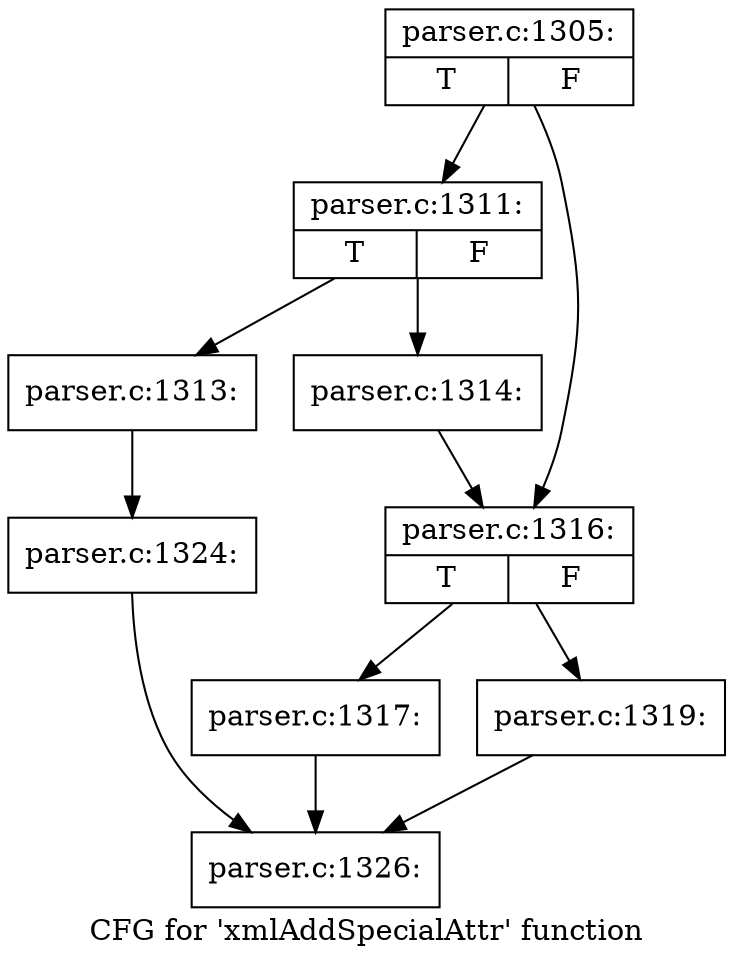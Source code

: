 digraph "CFG for 'xmlAddSpecialAttr' function" {
	label="CFG for 'xmlAddSpecialAttr' function";

	Node0x60be530 [shape=record,label="{parser.c:1305:|{<s0>T|<s1>F}}"];
	Node0x60be530 -> Node0x60bea90;
	Node0x60be530 -> Node0x60cf610;
	Node0x60bea90 [shape=record,label="{parser.c:1311:|{<s0>T|<s1>F}}"];
	Node0x60bea90 -> Node0x60cff10;
	Node0x60bea90 -> Node0x60cff60;
	Node0x60cff10 [shape=record,label="{parser.c:1313:}"];
	Node0x60cff10 -> Node0x60d0280;
	Node0x60cff60 [shape=record,label="{parser.c:1314:}"];
	Node0x60cff60 -> Node0x60cf610;
	Node0x60cf610 [shape=record,label="{parser.c:1316:|{<s0>T|<s1>F}}"];
	Node0x60cf610 -> Node0x60d0da0;
	Node0x60cf610 -> Node0x60d0df0;
	Node0x60d0da0 [shape=record,label="{parser.c:1317:}"];
	Node0x60d0da0 -> Node0x60c2dd0;
	Node0x60d0df0 [shape=record,label="{parser.c:1319:}"];
	Node0x60d0df0 -> Node0x60c2dd0;
	Node0x60d0280 [shape=record,label="{parser.c:1324:}"];
	Node0x60d0280 -> Node0x60c2dd0;
	Node0x60c2dd0 [shape=record,label="{parser.c:1326:}"];
}
